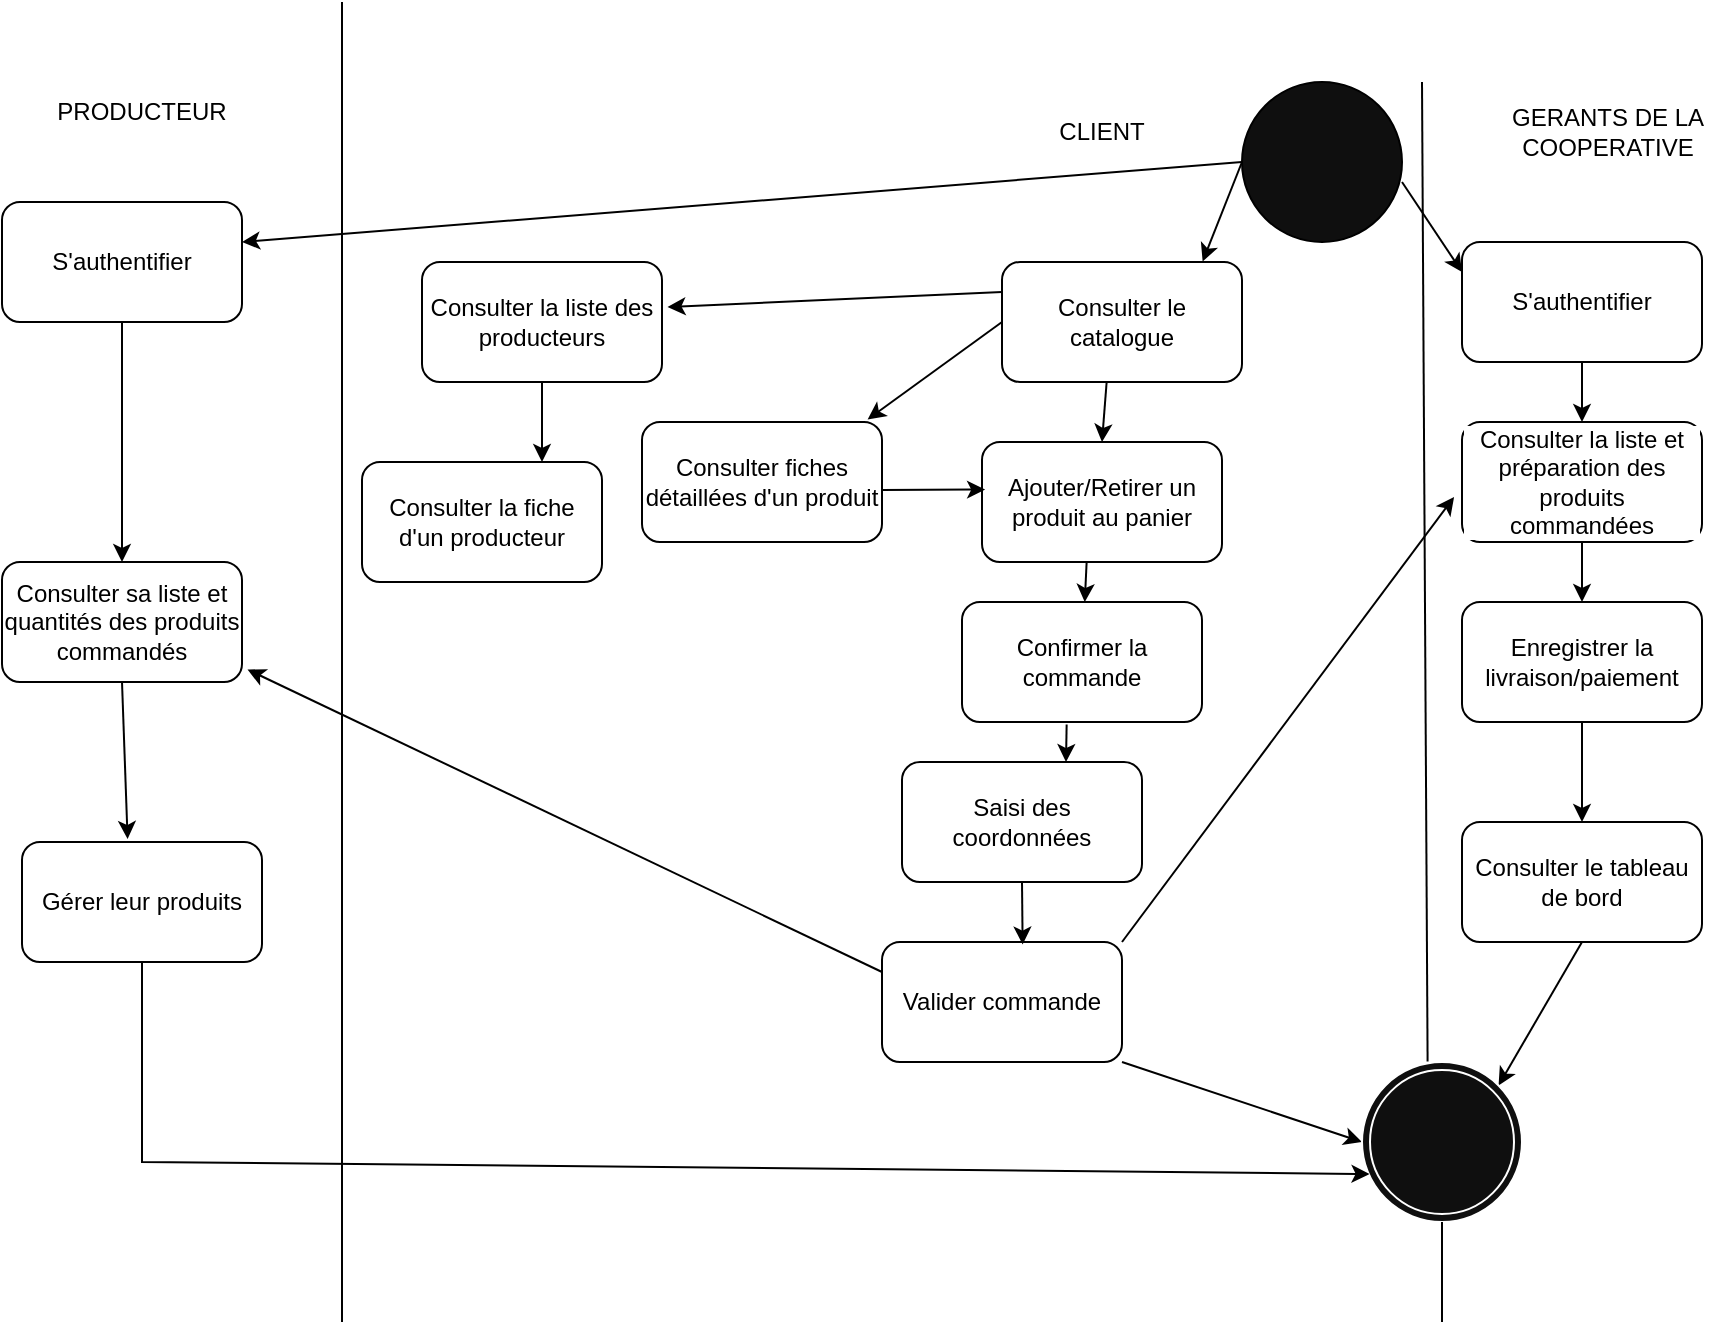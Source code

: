 <mxfile version="15.6.5" type="device"><diagram id="ZLs4GEAyt-gbaosZhyXM" name="Page-1"><mxGraphModel dx="2037" dy="1776" grid="1" gridSize="10" guides="1" tooltips="1" connect="1" arrows="1" fold="1" page="1" pageScale="1" pageWidth="827" pageHeight="1169" math="0" shadow="0"><root><mxCell id="0"/><mxCell id="1" parent="0"/><mxCell id="riH-VMqYM4chuXDtOUzF-1" value="" style="ellipse;whiteSpace=wrap;html=1;aspect=fixed;fillColor=#0F0F0F;strokeColor=default;fontColor=default;" vertex="1" parent="1"><mxGeometry x="280" width="80" height="80" as="geometry"/></mxCell><mxCell id="riH-VMqYM4chuXDtOUzF-3" value="" style="endArrow=classic;html=1;rounded=0;fontColor=default;strokeColor=default;labelBackgroundColor=default;exitX=0;exitY=0.5;exitDx=0;exitDy=0;entryX=0.836;entryY=-0.004;entryDx=0;entryDy=0;entryPerimeter=0;" edge="1" parent="1" source="riH-VMqYM4chuXDtOUzF-1" target="riH-VMqYM4chuXDtOUzF-5"><mxGeometry width="50" height="50" relative="1" as="geometry"><mxPoint x="290" y="130" as="sourcePoint"/><mxPoint x="290" y="100" as="targetPoint"/></mxGeometry></mxCell><mxCell id="riH-VMqYM4chuXDtOUzF-5" value="Consulter le catalogue" style="rounded=1;whiteSpace=wrap;html=1;labelBackgroundColor=#FFFFFF;fontColor=default;strokeColor=default;fillColor=#FFFFFF;" vertex="1" parent="1"><mxGeometry x="160" y="90" width="120" height="60" as="geometry"/></mxCell><mxCell id="riH-VMqYM4chuXDtOUzF-6" value="" style="endArrow=classic;html=1;rounded=0;labelBackgroundColor=default;fontColor=default;strokeColor=default;entryX=0.5;entryY=0;entryDx=0;entryDy=0;exitX=0.436;exitY=1;exitDx=0;exitDy=0;exitPerimeter=0;" edge="1" parent="1" source="riH-VMqYM4chuXDtOUzF-5" target="riH-VMqYM4chuXDtOUzF-7"><mxGeometry width="50" height="50" relative="1" as="geometry"><mxPoint x="250" y="160" as="sourcePoint"/><mxPoint x="210" y="210" as="targetPoint"/></mxGeometry></mxCell><mxCell id="riH-VMqYM4chuXDtOUzF-7" value="Ajouter/Retirer un produit au panier" style="rounded=1;whiteSpace=wrap;html=1;labelBackgroundColor=#FFFFFF;fontColor=default;strokeColor=default;fillColor=#FFFFFF;" vertex="1" parent="1"><mxGeometry x="150" y="180" width="120" height="60" as="geometry"/></mxCell><mxCell id="riH-VMqYM4chuXDtOUzF-8" value="" style="endArrow=classic;html=1;rounded=0;labelBackgroundColor=default;fontColor=default;strokeColor=default;exitX=0.436;exitY=1;exitDx=0;exitDy=0;exitPerimeter=0;" edge="1" parent="1" source="riH-VMqYM4chuXDtOUzF-7" target="riH-VMqYM4chuXDtOUzF-9"><mxGeometry width="50" height="50" relative="1" as="geometry"><mxPoint x="120" y="360" as="sourcePoint"/><mxPoint x="120" y="310" as="targetPoint"/></mxGeometry></mxCell><mxCell id="riH-VMqYM4chuXDtOUzF-9" value="Confirmer la commande" style="rounded=1;whiteSpace=wrap;html=1;labelBackgroundColor=#FFFFFF;fontColor=default;strokeColor=default;fillColor=#FFFFFF;" vertex="1" parent="1"><mxGeometry x="140" y="260" width="120" height="60" as="geometry"/></mxCell><mxCell id="riH-VMqYM4chuXDtOUzF-15" value="Enregistrer la livraison/paiement" style="rounded=1;whiteSpace=wrap;html=1;labelBackgroundColor=#FFFFFF;fontColor=default;strokeColor=default;fillColor=#FFFFFF;" vertex="1" parent="1"><mxGeometry x="390" y="260" width="120" height="60" as="geometry"/></mxCell><mxCell id="riH-VMqYM4chuXDtOUzF-16" value="" style="endArrow=classic;html=1;rounded=0;labelBackgroundColor=default;fontColor=default;strokeColor=default;exitX=0.5;exitY=1;exitDx=0;exitDy=0;entryX=0.5;entryY=0;entryDx=0;entryDy=0;" edge="1" parent="1" source="riH-VMqYM4chuXDtOUzF-15" target="riH-VMqYM4chuXDtOUzF-17"><mxGeometry width="50" height="50" relative="1" as="geometry"><mxPoint x="410" y="540" as="sourcePoint"/><mxPoint x="414" y="520" as="targetPoint"/></mxGeometry></mxCell><mxCell id="riH-VMqYM4chuXDtOUzF-17" value="Consulter le tableau de bord" style="rounded=1;whiteSpace=wrap;html=1;labelBackgroundColor=#FFFFFF;fontColor=default;strokeColor=default;fillColor=#FFFFFF;" vertex="1" parent="1"><mxGeometry x="390" y="370" width="120" height="60" as="geometry"/></mxCell><mxCell id="riH-VMqYM4chuXDtOUzF-19" value="Consulter sa liste et quantités des produits commandés" style="rounded=1;whiteSpace=wrap;html=1;labelBackgroundColor=#FFFFFF;fontColor=default;strokeColor=default;fillColor=#FFFFFF;" vertex="1" parent="1"><mxGeometry x="-340" y="240" width="120" height="60" as="geometry"/></mxCell><mxCell id="riH-VMqYM4chuXDtOUzF-20" value="" style="endArrow=none;html=1;rounded=0;labelBackgroundColor=default;fontColor=default;strokeColor=default;startArrow=none;exitX=0.41;exitY=-0.003;exitDx=0;exitDy=0;exitPerimeter=0;" edge="1" parent="1" source="riH-VMqYM4chuXDtOUzF-46"><mxGeometry width="50" height="50" relative="1" as="geometry"><mxPoint x="360" y="610" as="sourcePoint"/><mxPoint x="370" as="targetPoint"/></mxGeometry></mxCell><mxCell id="riH-VMqYM4chuXDtOUzF-21" value="CLIENT" style="text;html=1;strokeColor=none;fillColor=none;align=center;verticalAlign=middle;whiteSpace=wrap;rounded=0;labelBackgroundColor=#FFFFFF;fontColor=default;" vertex="1" parent="1"><mxGeometry x="180" y="10" width="60" height="30" as="geometry"/></mxCell><mxCell id="riH-VMqYM4chuXDtOUzF-22" value="GERANTS DE LA COOPERATIVE" style="text;html=1;strokeColor=none;fillColor=none;align=center;verticalAlign=middle;whiteSpace=wrap;rounded=0;labelBackgroundColor=#FFFFFF;fontColor=default;" vertex="1" parent="1"><mxGeometry x="400" y="10" width="126" height="30" as="geometry"/></mxCell><mxCell id="riH-VMqYM4chuXDtOUzF-23" value="Gérer leur produits" style="rounded=1;whiteSpace=wrap;html=1;labelBackgroundColor=#FFFFFF;fontColor=default;strokeColor=default;fillColor=#FFFFFF;" vertex="1" parent="1"><mxGeometry x="-330" y="380" width="120" height="60" as="geometry"/></mxCell><mxCell id="riH-VMqYM4chuXDtOUzF-24" value="" style="endArrow=classic;html=1;rounded=0;labelBackgroundColor=default;fontColor=default;strokeColor=default;entryX=0.44;entryY=-0.025;entryDx=0;entryDy=0;exitX=0.5;exitY=1;exitDx=0;exitDy=0;entryPerimeter=0;" edge="1" parent="1" source="riH-VMqYM4chuXDtOUzF-19" target="riH-VMqYM4chuXDtOUzF-23"><mxGeometry width="50" height="50" relative="1" as="geometry"><mxPoint x="709" y="320" as="sourcePoint"/><mxPoint x="630" y="150" as="targetPoint"/></mxGeometry></mxCell><mxCell id="riH-VMqYM4chuXDtOUzF-25" value="Saisi des coordonnées" style="rounded=1;whiteSpace=wrap;html=1;labelBackgroundColor=#FFFFFF;fontColor=default;strokeColor=default;fillColor=#FFFFFF;" vertex="1" parent="1"><mxGeometry x="110" y="340" width="120" height="60" as="geometry"/></mxCell><mxCell id="riH-VMqYM4chuXDtOUzF-28" value="" style="endArrow=classic;html=1;rounded=0;labelBackgroundColor=default;fontColor=default;strokeColor=default;exitX=0.436;exitY=1.021;exitDx=0;exitDy=0;exitPerimeter=0;" edge="1" parent="1" source="riH-VMqYM4chuXDtOUzF-9"><mxGeometry width="50" height="50" relative="1" as="geometry"><mxPoint x="230" y="430" as="sourcePoint"/><mxPoint x="192" y="340" as="targetPoint"/></mxGeometry></mxCell><mxCell id="riH-VMqYM4chuXDtOUzF-29" value="Valider commande" style="rounded=1;whiteSpace=wrap;html=1;labelBackgroundColor=#FFFFFF;fontColor=default;strokeColor=default;fillColor=#FFFFFF;" vertex="1" parent="1"><mxGeometry x="100" y="430" width="120" height="60" as="geometry"/></mxCell><mxCell id="riH-VMqYM4chuXDtOUzF-30" value="" style="endArrow=classic;html=1;rounded=0;labelBackgroundColor=default;fontColor=default;strokeColor=default;exitX=0.5;exitY=1;exitDx=0;exitDy=0;entryX=0.586;entryY=0.021;entryDx=0;entryDy=0;entryPerimeter=0;" edge="1" parent="1" source="riH-VMqYM4chuXDtOUzF-25" target="riH-VMqYM4chuXDtOUzF-29"><mxGeometry width="50" height="50" relative="1" as="geometry"><mxPoint x="260" y="530" as="sourcePoint"/><mxPoint x="310" y="480" as="targetPoint"/></mxGeometry></mxCell><mxCell id="riH-VMqYM4chuXDtOUzF-31" value="PRODUCTEUR" style="text;html=1;strokeColor=none;fillColor=none;align=center;verticalAlign=middle;whiteSpace=wrap;rounded=0;labelBackgroundColor=#FFFFFF;fontColor=default;" vertex="1" parent="1"><mxGeometry x="-300" width="60" height="30" as="geometry"/></mxCell><mxCell id="riH-VMqYM4chuXDtOUzF-32" value="" style="endArrow=classic;html=1;rounded=0;labelBackgroundColor=default;fontColor=default;strokeColor=default;exitX=1;exitY=0;exitDx=0;exitDy=0;entryX=-0.033;entryY=0.625;entryDx=0;entryDy=0;entryPerimeter=0;" edge="1" parent="1" source="riH-VMqYM4chuXDtOUzF-29" target="riH-VMqYM4chuXDtOUzF-10"><mxGeometry width="50" height="50" relative="1" as="geometry"><mxPoint x="340" y="460" as="sourcePoint"/><mxPoint x="440" y="310" as="targetPoint"/></mxGeometry></mxCell><mxCell id="riH-VMqYM4chuXDtOUzF-43" value="" style="endArrow=none;html=1;rounded=0;labelBackgroundColor=default;fontColor=default;strokeColor=default;" edge="1" parent="1"><mxGeometry width="50" height="50" relative="1" as="geometry"><mxPoint x="-170" y="620" as="sourcePoint"/><mxPoint x="-170" y="-40" as="targetPoint"/></mxGeometry></mxCell><mxCell id="riH-VMqYM4chuXDtOUzF-47" value="" style="endArrow=classic;html=1;rounded=0;labelBackgroundColor=default;fontColor=default;strokeColor=default;exitX=1;exitY=1;exitDx=0;exitDy=0;entryX=0;entryY=0.5;entryDx=0;entryDy=0;" edge="1" parent="1" source="riH-VMqYM4chuXDtOUzF-29" target="riH-VMqYM4chuXDtOUzF-46"><mxGeometry width="50" height="50" relative="1" as="geometry"><mxPoint x="250" y="550" as="sourcePoint"/><mxPoint x="300" y="500" as="targetPoint"/></mxGeometry></mxCell><mxCell id="riH-VMqYM4chuXDtOUzF-48" value="" style="endArrow=classic;html=1;rounded=0;labelBackgroundColor=default;fontColor=default;strokeColor=default;entryX=1;entryY=0;entryDx=0;entryDy=0;exitX=0.5;exitY=1;exitDx=0;exitDy=0;" edge="1" parent="1" source="riH-VMqYM4chuXDtOUzF-17" target="riH-VMqYM4chuXDtOUzF-46"><mxGeometry width="50" height="50" relative="1" as="geometry"><mxPoint x="450" y="440" as="sourcePoint"/><mxPoint x="466" y="490" as="targetPoint"/></mxGeometry></mxCell><mxCell id="riH-VMqYM4chuXDtOUzF-50" value="" style="endArrow=classic;html=1;rounded=0;labelBackgroundColor=default;fontColor=default;strokeColor=default;entryX=0.5;entryY=0;entryDx=0;entryDy=0;startArrow=none;" edge="1" parent="1" source="riH-VMqYM4chuXDtOUzF-10" target="riH-VMqYM4chuXDtOUzF-15"><mxGeometry width="50" height="50" relative="1" as="geometry"><mxPoint x="450" y="110" as="sourcePoint"/><mxPoint x="470" y="120" as="targetPoint"/></mxGeometry></mxCell><mxCell id="riH-VMqYM4chuXDtOUzF-53" value="" style="endArrow=classic;html=1;rounded=0;labelBackgroundColor=default;fontColor=default;strokeColor=default;exitX=0;exitY=0.25;exitDx=0;exitDy=0;entryX=1.023;entryY=0.896;entryDx=0;entryDy=0;entryPerimeter=0;" edge="1" parent="1" source="riH-VMqYM4chuXDtOUzF-29" target="riH-VMqYM4chuXDtOUzF-19"><mxGeometry width="50" height="50" relative="1" as="geometry"><mxPoint x="580" y="350" as="sourcePoint"/><mxPoint x="630" y="300" as="targetPoint"/></mxGeometry></mxCell><mxCell id="riH-VMqYM4chuXDtOUzF-10" value="Consulter la liste et préparation des produits commandées" style="whiteSpace=wrap;html=1;rounded=1;fillColor=#FFFFFF;labelBackgroundColor=#FFFFFF;strokeColor=default;fontColor=default;" vertex="1" parent="1"><mxGeometry x="390" y="170" width="120" height="60" as="geometry"/></mxCell><mxCell id="riH-VMqYM4chuXDtOUzF-55" value="S'authentifier" style="rounded=1;whiteSpace=wrap;html=1;labelBackgroundColor=#FFFFFF;fontColor=default;strokeColor=default;fillColor=#FFFFFF;" vertex="1" parent="1"><mxGeometry x="390" y="80" width="120" height="60" as="geometry"/></mxCell><mxCell id="riH-VMqYM4chuXDtOUzF-56" value="" style="endArrow=classic;html=1;rounded=0;labelBackgroundColor=default;fontColor=default;strokeColor=default;" edge="1" parent="1" source="riH-VMqYM4chuXDtOUzF-55"><mxGeometry width="50" height="50" relative="1" as="geometry"><mxPoint x="450" y="170" as="sourcePoint"/><mxPoint x="450" y="170" as="targetPoint"/></mxGeometry></mxCell><mxCell id="riH-VMqYM4chuXDtOUzF-57" value="S'authentifier" style="rounded=1;whiteSpace=wrap;html=1;labelBackgroundColor=#FFFFFF;fontColor=default;strokeColor=default;fillColor=#FFFFFF;" vertex="1" parent="1"><mxGeometry x="-340" y="60" width="120" height="60" as="geometry"/></mxCell><mxCell id="riH-VMqYM4chuXDtOUzF-58" value="" style="endArrow=classic;html=1;rounded=0;labelBackgroundColor=default;fontColor=default;strokeColor=default;entryX=0.5;entryY=0;entryDx=0;entryDy=0;exitX=0.5;exitY=1;exitDx=0;exitDy=0;" edge="1" parent="1" source="riH-VMqYM4chuXDtOUzF-57" target="riH-VMqYM4chuXDtOUzF-19"><mxGeometry width="50" height="50" relative="1" as="geometry"><mxPoint x="710" y="130" as="sourcePoint"/><mxPoint x="760" y="160" as="targetPoint"/></mxGeometry></mxCell><mxCell id="riH-VMqYM4chuXDtOUzF-59" value="" style="endArrow=classic;html=1;rounded=0;labelBackgroundColor=default;fontColor=default;strokeColor=default;" edge="1" parent="1"><mxGeometry width="50" height="50" relative="1" as="geometry"><mxPoint x="280" y="40" as="sourcePoint"/><mxPoint x="-220" y="80" as="targetPoint"/></mxGeometry></mxCell><mxCell id="riH-VMqYM4chuXDtOUzF-60" value="" style="endArrow=classic;html=1;rounded=0;labelBackgroundColor=default;fontColor=default;strokeColor=default;entryX=0;entryY=0.25;entryDx=0;entryDy=0;" edge="1" parent="1" target="riH-VMqYM4chuXDtOUzF-55"><mxGeometry width="50" height="50" relative="1" as="geometry"><mxPoint x="360" y="50" as="sourcePoint"/><mxPoint x="420" y="50" as="targetPoint"/></mxGeometry></mxCell><mxCell id="riH-VMqYM4chuXDtOUzF-61" value="" style="endArrow=classic;html=1;rounded=0;labelBackgroundColor=default;fontColor=default;strokeColor=default;exitX=0;exitY=0.5;exitDx=0;exitDy=0;entryX=0.94;entryY=-0.021;entryDx=0;entryDy=0;entryPerimeter=0;" edge="1" parent="1" source="riH-VMqYM4chuXDtOUzF-5" target="riH-VMqYM4chuXDtOUzF-62"><mxGeometry width="50" height="50" relative="1" as="geometry"><mxPoint x="50" y="180" as="sourcePoint"/><mxPoint x="80" y="150" as="targetPoint"/></mxGeometry></mxCell><mxCell id="riH-VMqYM4chuXDtOUzF-62" value="Consulter fiches détaillées d'un produit" style="rounded=1;whiteSpace=wrap;html=1;labelBackgroundColor=#FFFFFF;fontColor=default;strokeColor=default;fillColor=#FFFFFF;" vertex="1" parent="1"><mxGeometry x="-20" y="170" width="120" height="60" as="geometry"/></mxCell><mxCell id="riH-VMqYM4chuXDtOUzF-63" value="" style="endArrow=classic;html=1;rounded=0;labelBackgroundColor=default;fontColor=default;strokeColor=default;entryX=0.013;entryY=0.396;entryDx=0;entryDy=0;entryPerimeter=0;" edge="1" parent="1" target="riH-VMqYM4chuXDtOUzF-7"><mxGeometry width="50" height="50" relative="1" as="geometry"><mxPoint x="100" y="204" as="sourcePoint"/><mxPoint x="110" y="200" as="targetPoint"/></mxGeometry></mxCell><mxCell id="riH-VMqYM4chuXDtOUzF-64" value="Consulter la fiche d'un producteur" style="rounded=1;whiteSpace=wrap;html=1;labelBackgroundColor=#FFFFFF;fontColor=default;strokeColor=default;fillColor=#FFFFFF;" vertex="1" parent="1"><mxGeometry x="-160" y="190" width="120" height="60" as="geometry"/></mxCell><mxCell id="riH-VMqYM4chuXDtOUzF-65" value="" style="endArrow=classic;html=1;rounded=0;labelBackgroundColor=default;fontColor=default;strokeColor=default;exitX=0;exitY=0.25;exitDx=0;exitDy=0;entryX=1.023;entryY=0.375;entryDx=0;entryDy=0;entryPerimeter=0;" edge="1" parent="1" source="riH-VMqYM4chuXDtOUzF-5" target="riH-VMqYM4chuXDtOUzF-66"><mxGeometry width="50" height="50" relative="1" as="geometry"><mxPoint x="-70" y="170" as="sourcePoint"/><mxPoint x="-90" y="100" as="targetPoint"/></mxGeometry></mxCell><mxCell id="riH-VMqYM4chuXDtOUzF-66" value="Consulter la liste des producteurs" style="rounded=1;whiteSpace=wrap;html=1;labelBackgroundColor=#FFFFFF;fontColor=default;strokeColor=default;fillColor=#FFFFFF;" vertex="1" parent="1"><mxGeometry x="-130" y="90" width="120" height="60" as="geometry"/></mxCell><mxCell id="riH-VMqYM4chuXDtOUzF-67" value="" style="endArrow=classic;html=1;rounded=0;labelBackgroundColor=default;fontColor=default;strokeColor=default;exitX=0.5;exitY=1;exitDx=0;exitDy=0;entryX=0.75;entryY=0;entryDx=0;entryDy=0;" edge="1" parent="1" source="riH-VMqYM4chuXDtOUzF-66" target="riH-VMqYM4chuXDtOUzF-64"><mxGeometry width="50" height="50" relative="1" as="geometry"><mxPoint x="-250" y="340" as="sourcePoint"/><mxPoint x="-200" y="290" as="targetPoint"/></mxGeometry></mxCell><mxCell id="riH-VMqYM4chuXDtOUzF-46" value="" style="ellipse;shape=doubleEllipse;whiteSpace=wrap;html=1;aspect=fixed;labelBackgroundColor=#FFFFFF;fontColor=default;strokeColor=#FFFFFF;fillColor=#0F0F0F;" vertex="1" parent="1"><mxGeometry x="340" y="490" width="80" height="80" as="geometry"/></mxCell><mxCell id="riH-VMqYM4chuXDtOUzF-69" value="" style="endArrow=none;html=1;rounded=0;labelBackgroundColor=default;fontColor=default;strokeColor=default;" edge="1" parent="1" target="riH-VMqYM4chuXDtOUzF-46"><mxGeometry width="50" height="50" relative="1" as="geometry"><mxPoint x="380" y="620" as="sourcePoint"/><mxPoint x="360" as="targetPoint"/></mxGeometry></mxCell><mxCell id="riH-VMqYM4chuXDtOUzF-71" value="" style="endArrow=classic;html=1;rounded=0;labelBackgroundColor=default;fontColor=default;strokeColor=default;exitX=0.5;exitY=1;exitDx=0;exitDy=0;entryX=0.047;entryY=0.7;entryDx=0;entryDy=0;entryPerimeter=0;" edge="1" parent="1" source="riH-VMqYM4chuXDtOUzF-23" target="riH-VMqYM4chuXDtOUzF-46"><mxGeometry width="50" height="50" relative="1" as="geometry"><mxPoint x="-160" y="510" as="sourcePoint"/><mxPoint x="60" y="580" as="targetPoint"/><Array as="points"><mxPoint x="-270" y="540"/></Array></mxGeometry></mxCell></root></mxGraphModel></diagram></mxfile>